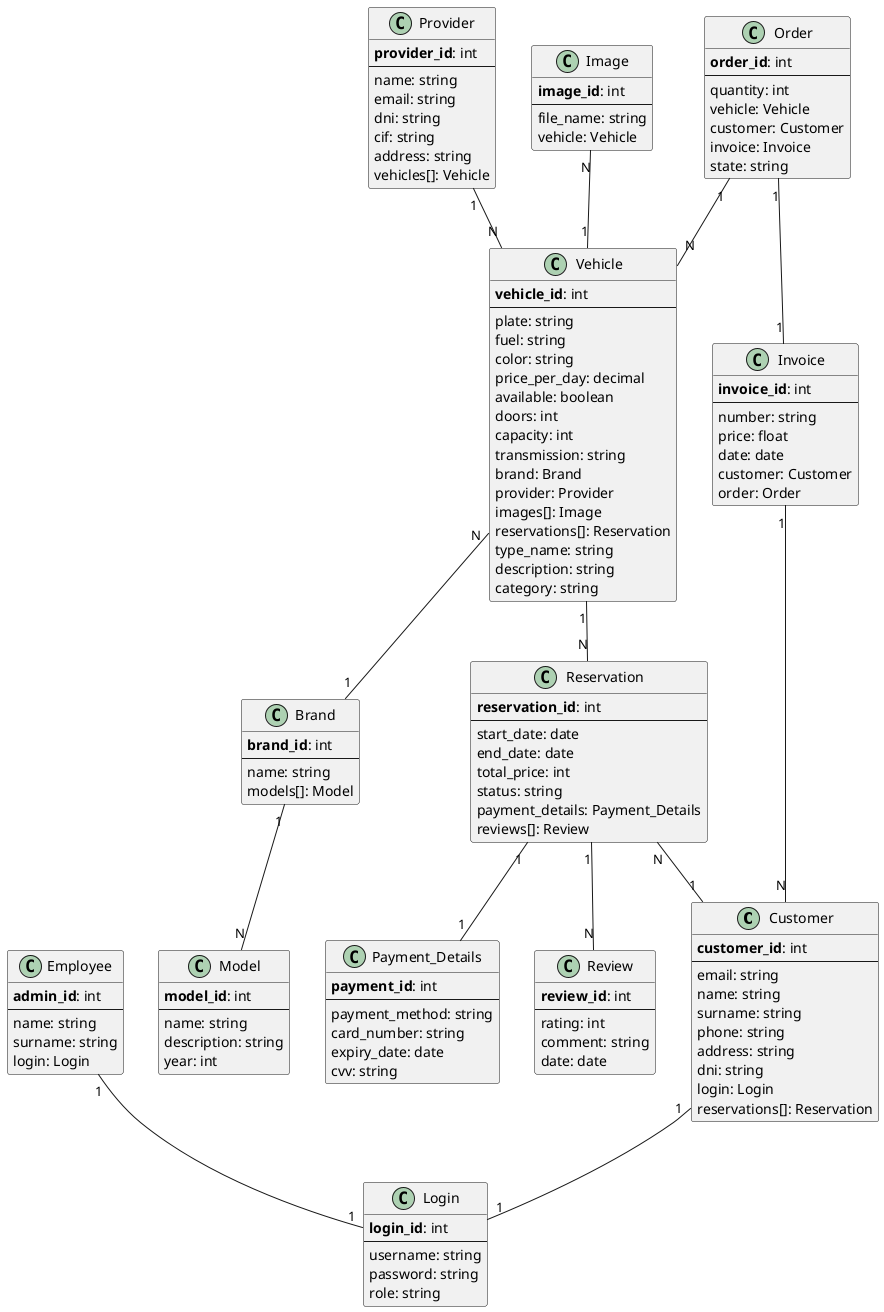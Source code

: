 @startuml LegacyMotorsModel

!define Table(name, fields) class name
!define primary_key(x) <b>x</b>

Table(Customer, customer) {
    primary_key(customer_id): int
    --
    email: string
    name: string
    surname: string
    phone: string
    address: string
    dni: string
    login: Login
    reservations[]: Reservation
}

Table(Employee, employee) {
  primary_key(admin_id): int
  --
  name: string
  surname: string
  login: Login
}

Table(Provider, provider) {
    primary_key(provider_id): int
    --
    name: string
    email: string
    dni: string
    cif: string
    address: string
    vehicles[]: Vehicle
}

Table(Login, login) {
  primary_key(login_id): int
  --
  username: string
  password: string
  role: string
}

Table(Vehicle, vehicle) {
    primary_key(vehicle_id): int
    --
    plate: string
    fuel: string
    color: string
    price_per_day: decimal
    available: boolean
    doors: int
    capacity: int
    transmission: string
    brand: Brand
    provider: Provider
    images[]: Image
    reservations[]: Reservation
    type_name: string
    description: string
    category: string
}

Table(Brand, brand) {
    primary_key(brand_id): int
    --
    name: string
    models[]: Model
}

Table(Model, model) {
    primary_key(model_id): int
    --
    name: string
    description: string
    year: int
}

Table(Reservation, reservation) {
    primary_key(reservation_id): int
    --
    start_date: date
    end_date: date
    total_price: int
    status: string
    payment_details: Payment_Details
    reviews[]: Review
}

Table(Payment_Details, payment_details) {
    primary_key(payment_id): int
    --
    payment_method: string
    card_number: string
    expiry_date: date
    cvv: string
}

Table(Review, review) {
    primary_key(review_id): int
    --
    rating: int
    comment: string
    date: date
}

Table(Order, order) {
    primary_key(order_id): int
    --
    quantity: int
    vehicle: Vehicle
    customer: Customer
    invoice: Invoice
    state: string
}

Table(Image, image) {
    primary_key(image_id): int
    --
    file_name: string
    vehicle: Vehicle
}

Table(Invoice, invoice) {
    primary_key(invoice_id): int
    --
    number: string
    price: float
    date: date
    customer: Customer
    order: Order
}

Customer "1" -- "1" Login
Employee "1" -- "1" Login
Provider "1" -- "N" Vehicle
Vehicle "N" -- "1" Brand
Brand "1" -- "N" Model
Reservation "N" -- "1" Customer
Reservation "1" -- "1" Payment_Details
Reservation "1" -- "N" Review
Vehicle "1" -- "N" Reservation
Image "N" -- "1" Vehicle
Invoice "1" -- "N" Customer
Order "1" -- "N" Vehicle
Order "1" -- "1" Invoice

@enduml
